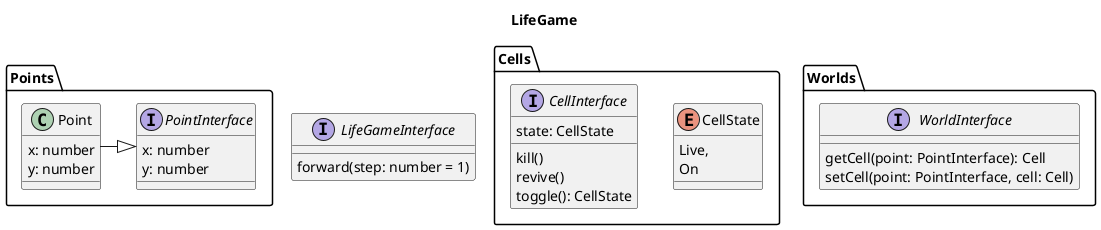 @startuml
title LifeGame

namespace Points {
  interface PointInterface {
    x: number
    y: number
  }

  class Point {
    x: number
    y: number
  }
  Point -|> Points.PointInterface
}

namespace Cells {
  enum CellState {
    Live,
    On
  }

  interface CellInterface {
    state: CellState
    kill()
    revive()
    toggle(): CellState
  }
}

namespace Worlds {
  interface WorldInterface {
    getCell(point: PointInterface): Cell
    setCell(point: PointInterface, cell: Cell)
  }
}

interface LifeGameInterface {
  forward(step: number = 1)
}
@enduml